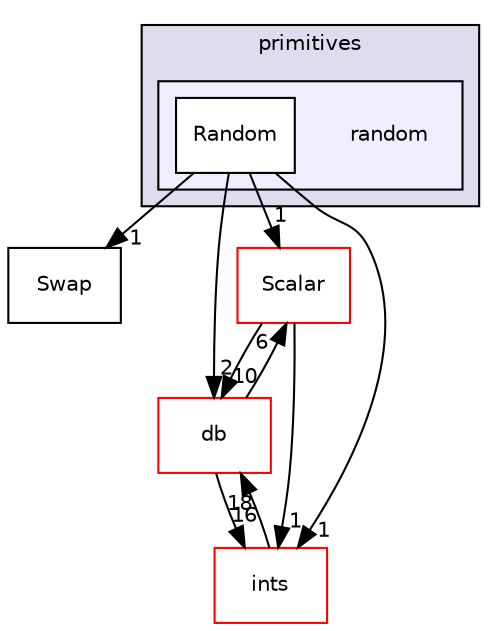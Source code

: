 digraph "src/OpenFOAM/primitives/random" {
  bgcolor=transparent;
  compound=true
  node [ fontsize="10", fontname="Helvetica"];
  edge [ labelfontsize="10", labelfontname="Helvetica"];
  subgraph clusterdir_3e50f45338116b169052b428016851aa {
    graph [ bgcolor="#ddddee", pencolor="black", label="primitives" fontname="Helvetica", fontsize="10", URL="dir_3e50f45338116b169052b428016851aa.html"]
  subgraph clusterdir_fe902bc9ff5b589eb0ead5d28c94889f {
    graph [ bgcolor="#eeeeff", pencolor="black", label="" URL="dir_fe902bc9ff5b589eb0ead5d28c94889f.html"];
    dir_fe902bc9ff5b589eb0ead5d28c94889f [shape=plaintext label="random"];
    dir_fe5ae9beae53b969b940ef7ec5350d61 [shape=box label="Random" color="black" fillcolor="white" style="filled" URL="dir_fe5ae9beae53b969b940ef7ec5350d61.html"];
  }
  }
  dir_231fc2a74f204112d6236cb009e595a2 [shape=box label="Swap" URL="dir_231fc2a74f204112d6236cb009e595a2.html"];
  dir_b4f4914e791ff496381862f16be45bae [shape=box label="Scalar" color="red" URL="dir_b4f4914e791ff496381862f16be45bae.html"];
  dir_63c634f7a7cfd679ac26c67fb30fc32f [shape=box label="db" color="red" URL="dir_63c634f7a7cfd679ac26c67fb30fc32f.html"];
  dir_086c067a0e64eeb439d30ae0c44248d8 [shape=box label="ints" color="red" URL="dir_086c067a0e64eeb439d30ae0c44248d8.html"];
  dir_fe5ae9beae53b969b940ef7ec5350d61->dir_231fc2a74f204112d6236cb009e595a2 [headlabel="1", labeldistance=1.5 headhref="dir_002703_002743.html"];
  dir_fe5ae9beae53b969b940ef7ec5350d61->dir_b4f4914e791ff496381862f16be45bae [headlabel="1", labeldistance=1.5 headhref="dir_002703_002711.html"];
  dir_fe5ae9beae53b969b940ef7ec5350d61->dir_63c634f7a7cfd679ac26c67fb30fc32f [headlabel="2", labeldistance=1.5 headhref="dir_002703_002218.html"];
  dir_fe5ae9beae53b969b940ef7ec5350d61->dir_086c067a0e64eeb439d30ae0c44248d8 [headlabel="1", labeldistance=1.5 headhref="dir_002703_002677.html"];
  dir_b4f4914e791ff496381862f16be45bae->dir_63c634f7a7cfd679ac26c67fb30fc32f [headlabel="10", labeldistance=1.5 headhref="dir_002711_002218.html"];
  dir_b4f4914e791ff496381862f16be45bae->dir_086c067a0e64eeb439d30ae0c44248d8 [headlabel="1", labeldistance=1.5 headhref="dir_002711_002677.html"];
  dir_63c634f7a7cfd679ac26c67fb30fc32f->dir_b4f4914e791ff496381862f16be45bae [headlabel="6", labeldistance=1.5 headhref="dir_002218_002711.html"];
  dir_63c634f7a7cfd679ac26c67fb30fc32f->dir_086c067a0e64eeb439d30ae0c44248d8 [headlabel="16", labeldistance=1.5 headhref="dir_002218_002677.html"];
  dir_086c067a0e64eeb439d30ae0c44248d8->dir_63c634f7a7cfd679ac26c67fb30fc32f [headlabel="18", labeldistance=1.5 headhref="dir_002677_002218.html"];
}
